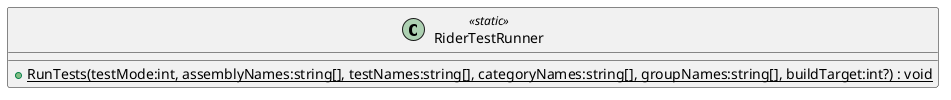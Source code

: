 @startuml
class RiderTestRunner <<static>> {
    + {static} RunTests(testMode:int, assemblyNames:string[], testNames:string[], categoryNames:string[], groupNames:string[], buildTarget:int?) : void
}
@enduml
